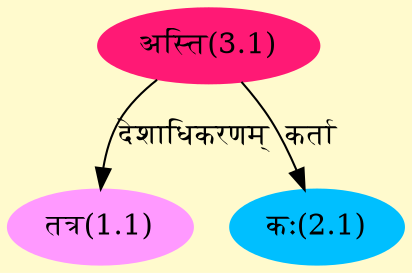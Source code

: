 digraph G{
rankdir=BT;
 compound=true;
 bgcolor="lemonchiffon1";
Node1_1 [style=filled, color="#FF99FF" label = "तत्र(1.1)"]
Node3_1 [style=filled, color="#FF1975" label = "अस्ति(3.1)"]
Node2_1 [style=filled, color="#00BFFF" label = "कः(2.1)"]
/* Start of Relations section */

Node1_1 -> Node3_1 [  label="देशाधिकरणम्"  dir="back" ]
Node2_1 -> Node3_1 [  label="कर्ता"  dir="back" ]
}
